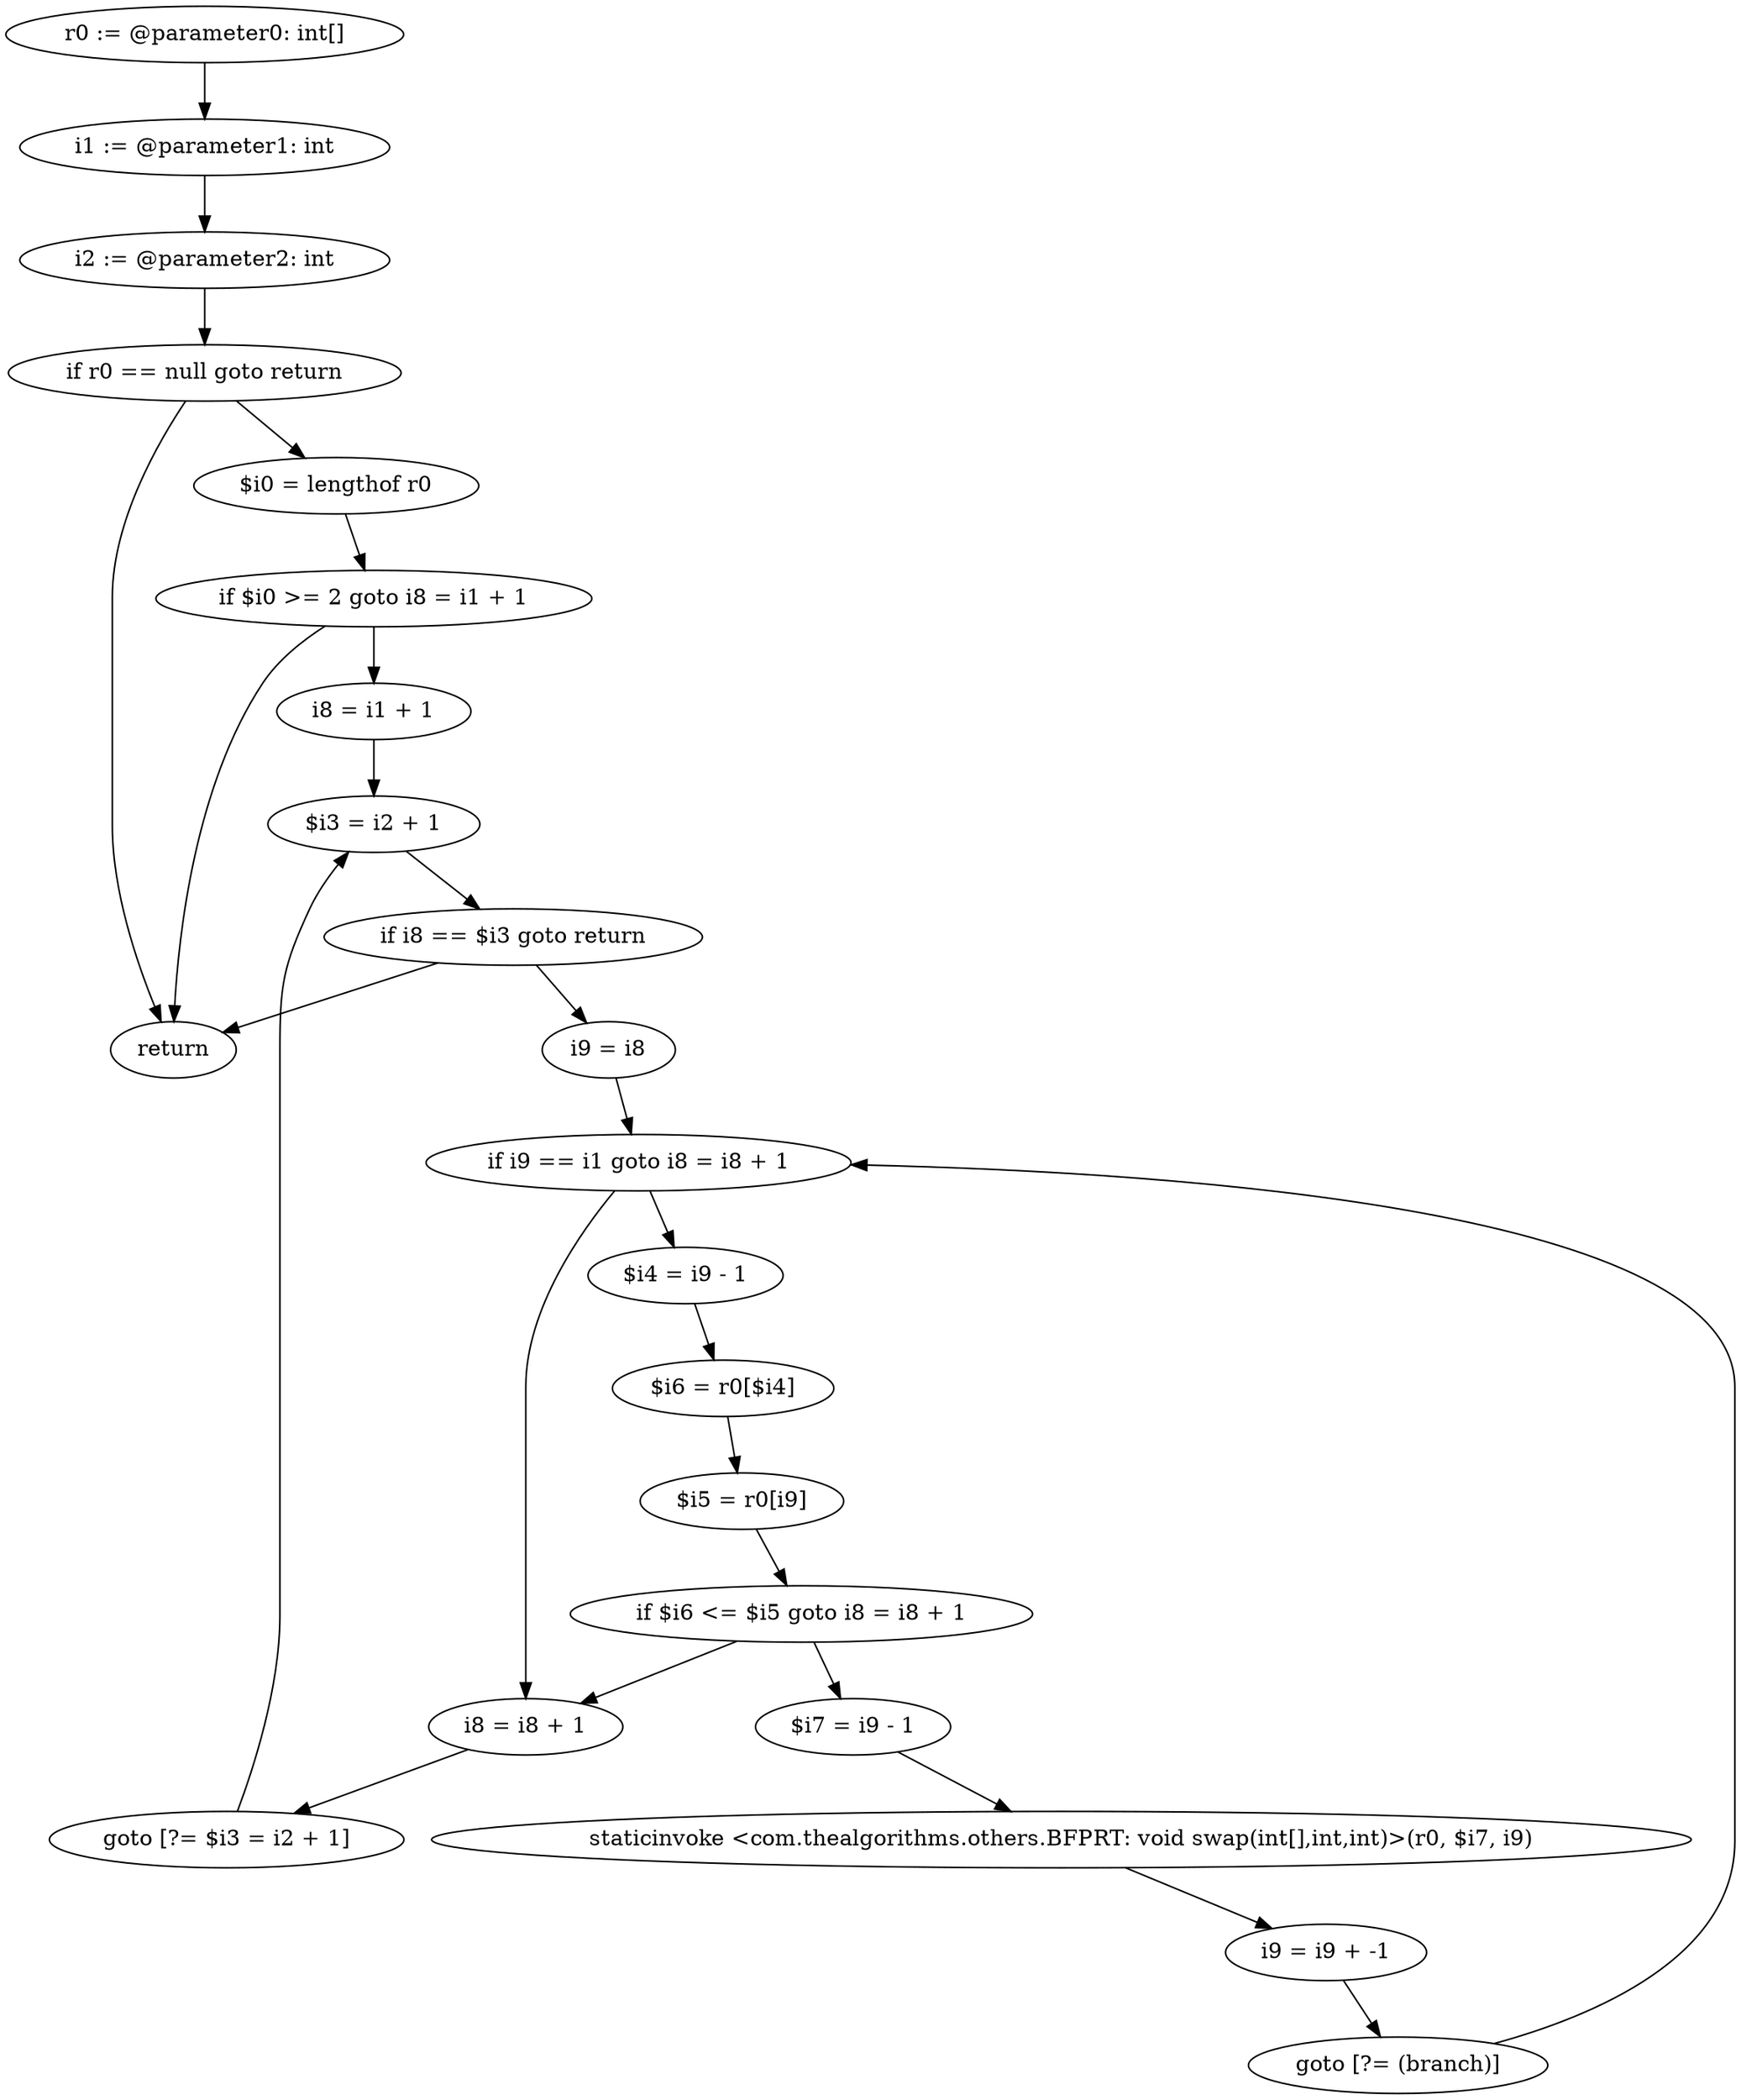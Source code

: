digraph "unitGraph" {
    "r0 := @parameter0: int[]"
    "i1 := @parameter1: int"
    "i2 := @parameter2: int"
    "if r0 == null goto return"
    "$i0 = lengthof r0"
    "if $i0 >= 2 goto i8 = i1 + 1"
    "return"
    "i8 = i1 + 1"
    "$i3 = i2 + 1"
    "if i8 == $i3 goto return"
    "i9 = i8"
    "if i9 == i1 goto i8 = i8 + 1"
    "$i4 = i9 - 1"
    "$i6 = r0[$i4]"
    "$i5 = r0[i9]"
    "if $i6 <= $i5 goto i8 = i8 + 1"
    "$i7 = i9 - 1"
    "staticinvoke <com.thealgorithms.others.BFPRT: void swap(int[],int,int)>(r0, $i7, i9)"
    "i9 = i9 + -1"
    "goto [?= (branch)]"
    "i8 = i8 + 1"
    "goto [?= $i3 = i2 + 1]"
    "r0 := @parameter0: int[]"->"i1 := @parameter1: int";
    "i1 := @parameter1: int"->"i2 := @parameter2: int";
    "i2 := @parameter2: int"->"if r0 == null goto return";
    "if r0 == null goto return"->"$i0 = lengthof r0";
    "if r0 == null goto return"->"return";
    "$i0 = lengthof r0"->"if $i0 >= 2 goto i8 = i1 + 1";
    "if $i0 >= 2 goto i8 = i1 + 1"->"return";
    "if $i0 >= 2 goto i8 = i1 + 1"->"i8 = i1 + 1";
    "i8 = i1 + 1"->"$i3 = i2 + 1";
    "$i3 = i2 + 1"->"if i8 == $i3 goto return";
    "if i8 == $i3 goto return"->"i9 = i8";
    "if i8 == $i3 goto return"->"return";
    "i9 = i8"->"if i9 == i1 goto i8 = i8 + 1";
    "if i9 == i1 goto i8 = i8 + 1"->"$i4 = i9 - 1";
    "if i9 == i1 goto i8 = i8 + 1"->"i8 = i8 + 1";
    "$i4 = i9 - 1"->"$i6 = r0[$i4]";
    "$i6 = r0[$i4]"->"$i5 = r0[i9]";
    "$i5 = r0[i9]"->"if $i6 <= $i5 goto i8 = i8 + 1";
    "if $i6 <= $i5 goto i8 = i8 + 1"->"$i7 = i9 - 1";
    "if $i6 <= $i5 goto i8 = i8 + 1"->"i8 = i8 + 1";
    "$i7 = i9 - 1"->"staticinvoke <com.thealgorithms.others.BFPRT: void swap(int[],int,int)>(r0, $i7, i9)";
    "staticinvoke <com.thealgorithms.others.BFPRT: void swap(int[],int,int)>(r0, $i7, i9)"->"i9 = i9 + -1";
    "i9 = i9 + -1"->"goto [?= (branch)]";
    "goto [?= (branch)]"->"if i9 == i1 goto i8 = i8 + 1";
    "i8 = i8 + 1"->"goto [?= $i3 = i2 + 1]";
    "goto [?= $i3 = i2 + 1]"->"$i3 = i2 + 1";
}

